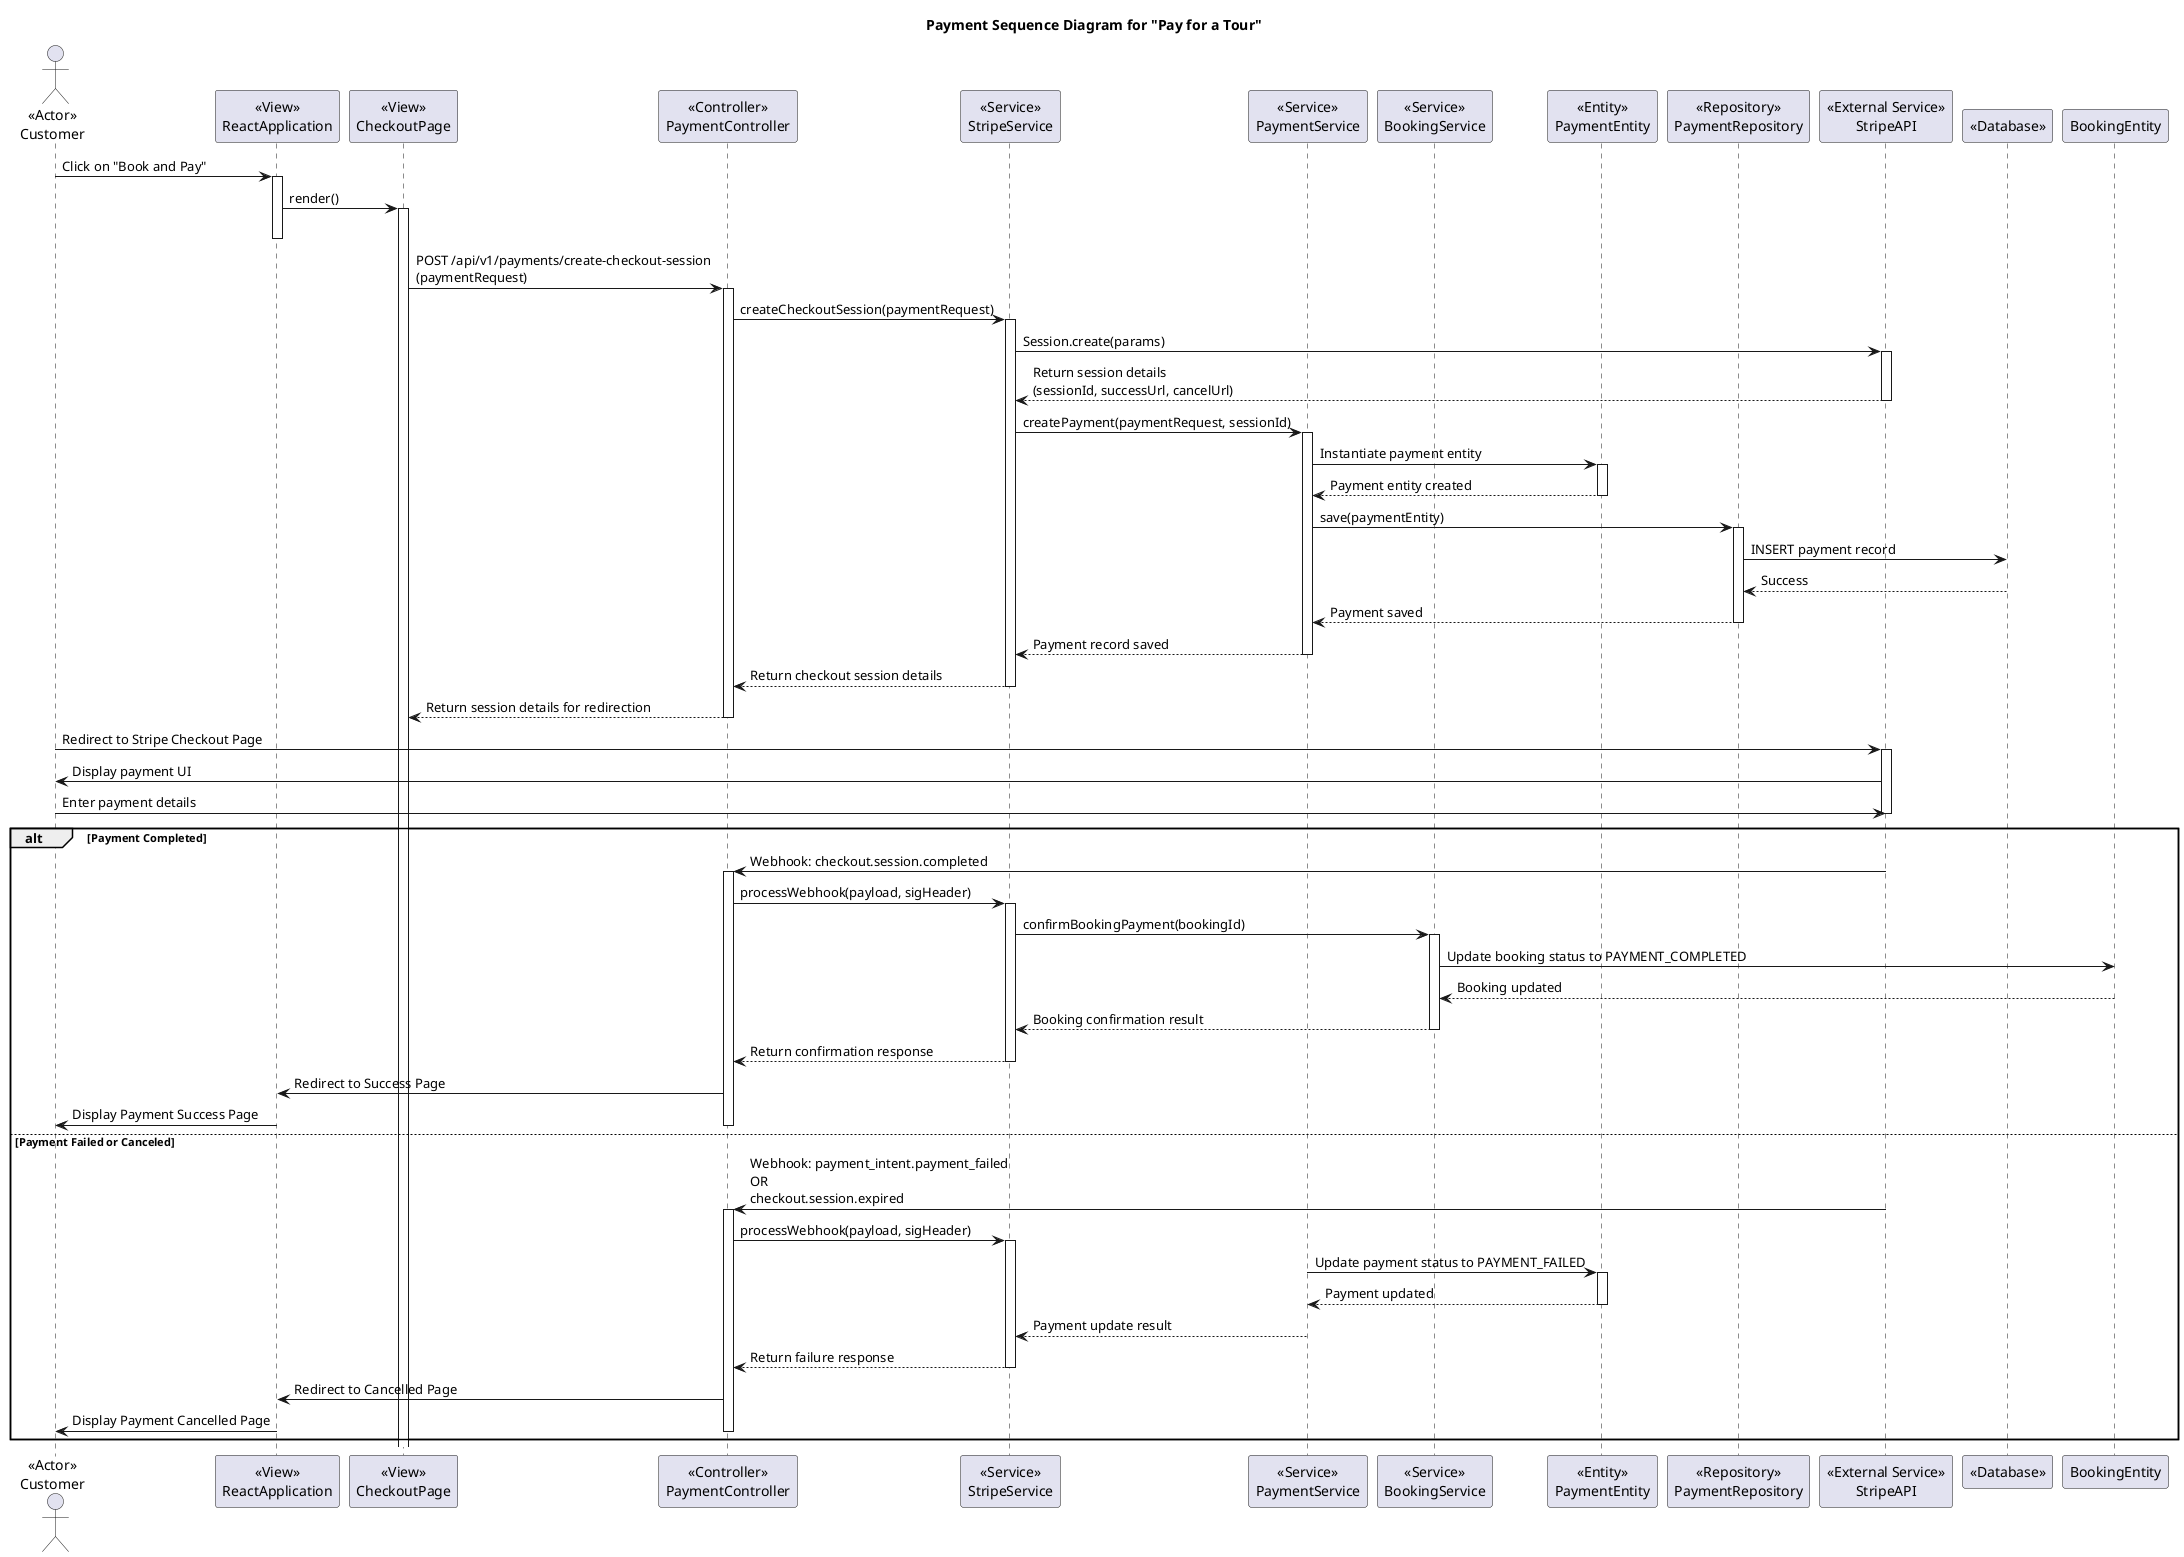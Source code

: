 @startuml
title Payment Sequence Diagram for "Pay for a Tour"

actor Customer as "<<Actor>>\nCustomer"

participant ReactApplication as "<<View>>\nReactApplication"
participant CheckoutPage as "<<View>>\nCheckoutPage"
participant PaymentController as "<<Controller>>\nPaymentController"
participant StripeService as "<<Service>>\nStripeService"
participant PaymentService as "<<Service>>\nPaymentService"
participant BookingService as "<<Service>>\nBookingService"
participant PaymentEntity as "<<Entity>>\nPaymentEntity"
participant PaymentRepository as "<<Repository>>\nPaymentRepository"
participant StripeAPI as "<<External Service>>\nStripeAPI"
participant Database as "<<Database>>"

' === Step 1: Customer navigates to the checkout page ===
Customer -> ReactApplication : Click on "Book and Pay"
activate ReactApplication
ReactApplication -> CheckoutPage : render()
activate CheckoutPage
deactivate ReactApplication

' === Step 2: Customer submits payment request ===
CheckoutPage -> PaymentController : POST /api/v1/payments/create-checkout-session\n(paymentRequest)
activate PaymentController

' === Step 3: Create Stripe checkout session and save payment ===
PaymentController -> StripeService : createCheckoutSession(paymentRequest)
activate StripeService

' Create Stripe session via external API
StripeService -> StripeAPI : Session.create(params)
activate StripeAPI
StripeAPI --> StripeService : Return session details\n(sessionId, successUrl, cancelUrl)
deactivate StripeAPI

' Save payment record in our system
StripeService -> PaymentService : createPayment(paymentRequest, sessionId)
activate PaymentService
PaymentService -> PaymentEntity : Instantiate payment entity
activate PaymentEntity
PaymentEntity --> PaymentService : Payment entity created
deactivate PaymentEntity
PaymentService -> PaymentRepository : save(paymentEntity)
activate PaymentRepository
PaymentRepository -> Database : INSERT payment record
Database --> PaymentRepository : Success
deactivate Database
PaymentRepository --> PaymentService : Payment saved
deactivate PaymentRepository
PaymentService --> StripeService : Payment record saved
deactivate PaymentService

StripeService --> PaymentController : Return checkout session details
deactivate StripeService

PaymentController --> CheckoutPage : Return session details for redirection
deactivate PaymentController

' === Step 4: Customer interacts with Stripe for payment ===
Customer -> StripeAPI : Redirect to Stripe Checkout Page
activate StripeAPI
StripeAPI -> Customer : Display payment UI
Customer -> StripeAPI : Enter payment details
deactivate StripeAPI

' === Step 5: Payment outcome handling via Webhook ===
alt Payment Completed
    StripeAPI -> PaymentController : Webhook: checkout.session.completed
    activate PaymentController
    PaymentController -> StripeService : processWebhook(payload, sigHeader)
    activate StripeService
    StripeService -> BookingService : confirmBookingPayment(bookingId)
    activate BookingService
    BookingService -> "BookingEntity" : Update booking status to PAYMENT_COMPLETED
    "BookingEntity" --> BookingService : Booking updated
    deactivate "BookingEntity"
    BookingService --> StripeService : Booking confirmation result
    deactivate BookingService
    StripeService --> PaymentController : Return confirmation response
    deactivate StripeService
    PaymentController -> ReactApplication : Redirect to Success Page
    ReactApplication -> Customer : Display Payment Success Page
    deactivate PaymentController
else Payment Failed or Canceled
    StripeAPI -> PaymentController : Webhook: payment_intent.payment_failed\nOR\ncheckout.session.expired
    activate PaymentController
    PaymentController -> StripeService : processWebhook(payload, sigHeader)
    activate StripeService
    PaymentService -> PaymentEntity : Update payment status to PAYMENT_FAILED
    activate PaymentEntity
    PaymentEntity --> PaymentService : Payment updated
    deactivate PaymentEntity
    PaymentService --> StripeService : Payment update result
    deactivate PaymentService
    StripeService --> PaymentController : Return failure response
    deactivate StripeService
    PaymentController -> ReactApplication : Redirect to Cancelled Page
    ReactApplication -> Customer : Display Payment Cancelled Page
    deactivate PaymentController
end

@enduml
